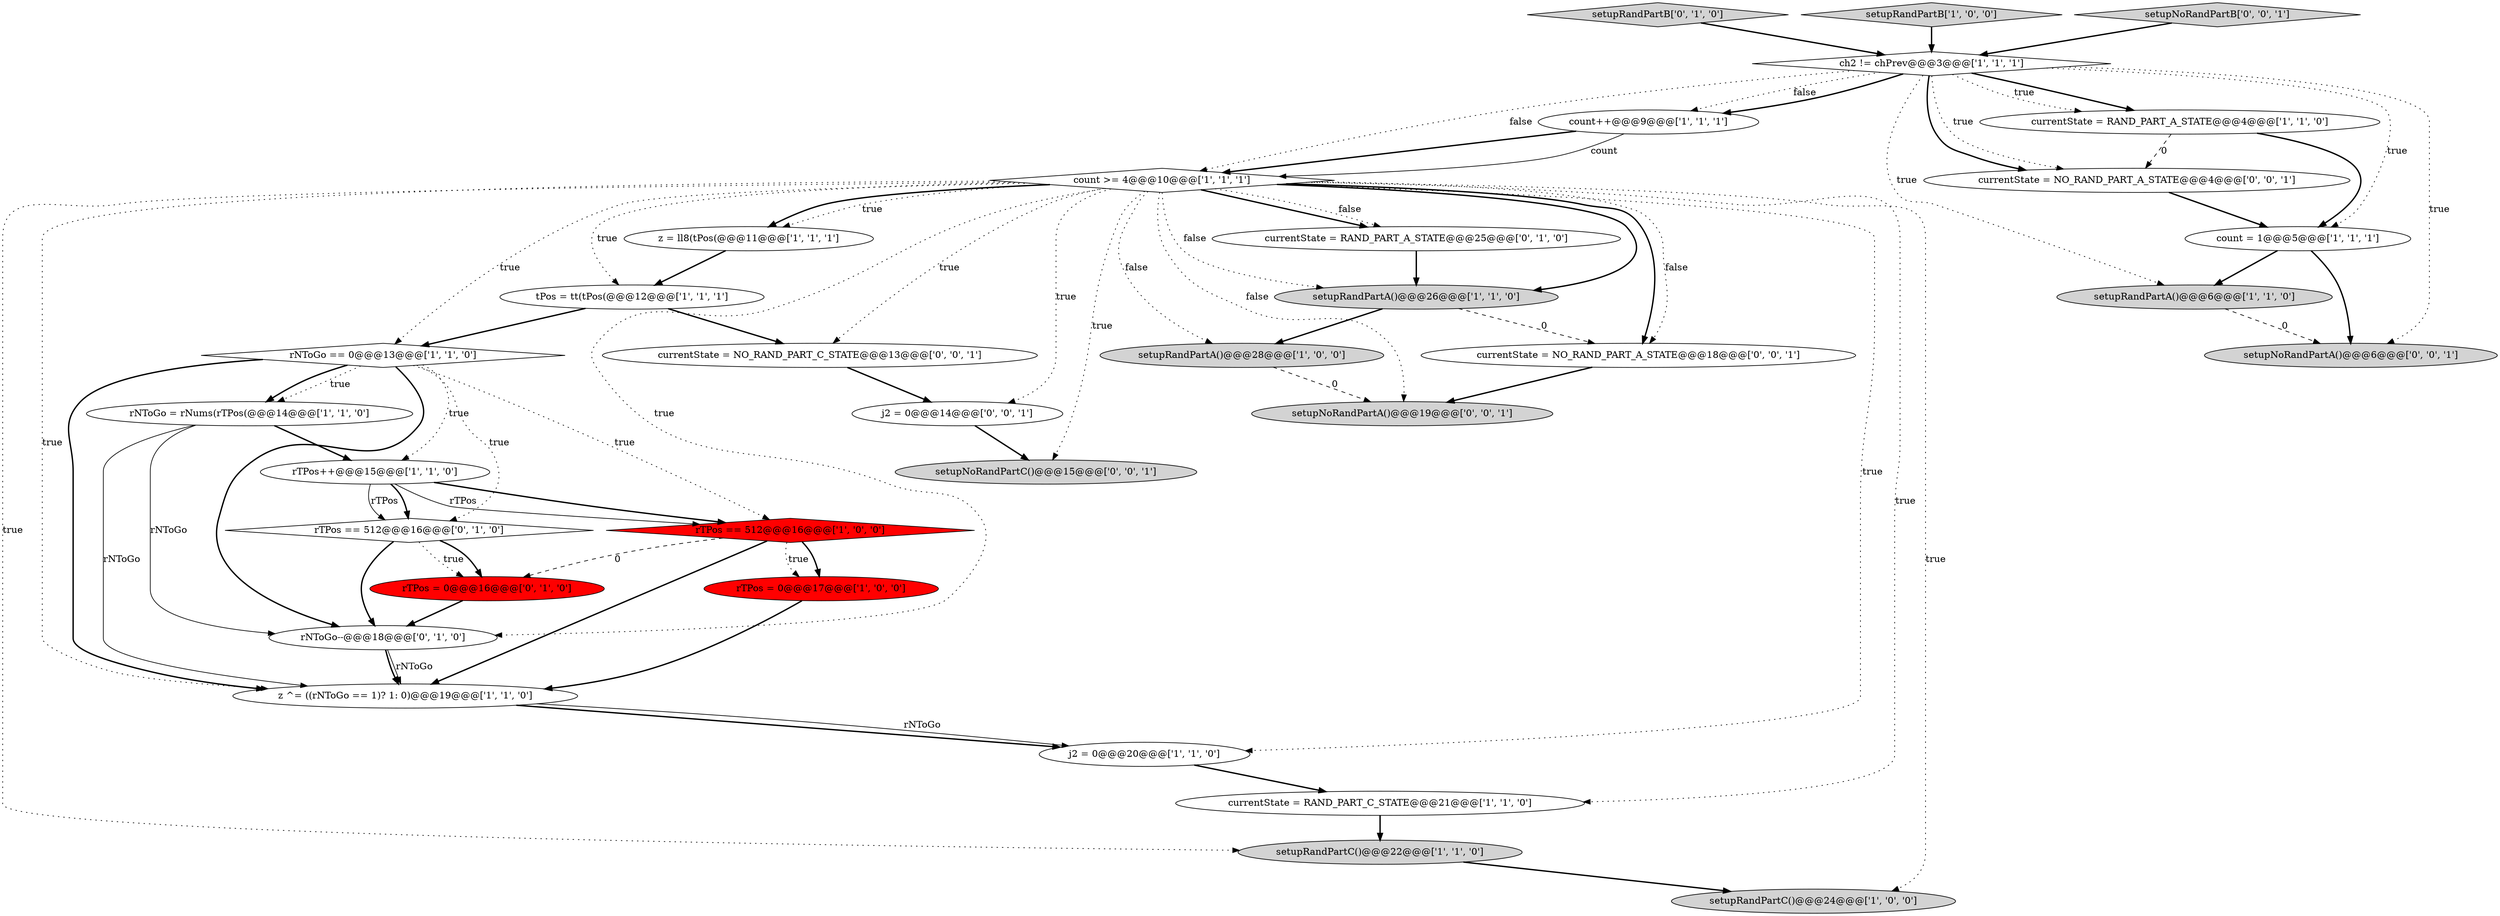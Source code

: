 digraph {
13 [style = filled, label = "setupRandPartA()@@@28@@@['1', '0', '0']", fillcolor = lightgray, shape = ellipse image = "AAA0AAABBB1BBB"];
11 [style = filled, label = "count = 1@@@5@@@['1', '1', '1']", fillcolor = white, shape = ellipse image = "AAA0AAABBB1BBB"];
15 [style = filled, label = "currentState = RAND_PART_C_STATE@@@21@@@['1', '1', '0']", fillcolor = white, shape = ellipse image = "AAA0AAABBB1BBB"];
31 [style = filled, label = "currentState = NO_RAND_PART_C_STATE@@@13@@@['0', '0', '1']", fillcolor = white, shape = ellipse image = "AAA0AAABBB3BBB"];
6 [style = filled, label = "rTPos++@@@15@@@['1', '1', '0']", fillcolor = white, shape = ellipse image = "AAA0AAABBB1BBB"];
8 [style = filled, label = "setupRandPartC()@@@24@@@['1', '0', '0']", fillcolor = lightgray, shape = ellipse image = "AAA0AAABBB1BBB"];
26 [style = filled, label = "setupNoRandPartA()@@@19@@@['0', '0', '1']", fillcolor = lightgray, shape = ellipse image = "AAA0AAABBB3BBB"];
21 [style = filled, label = "setupRandPartB['0', '1', '0']", fillcolor = lightgray, shape = diamond image = "AAA0AAABBB2BBB"];
5 [style = filled, label = "setupRandPartB['1', '0', '0']", fillcolor = lightgray, shape = diamond image = "AAA0AAABBB1BBB"];
19 [style = filled, label = "z = ll8(tPos(@@@11@@@['1', '1', '1']", fillcolor = white, shape = ellipse image = "AAA0AAABBB1BBB"];
0 [style = filled, label = "setupRandPartA()@@@6@@@['1', '1', '0']", fillcolor = lightgray, shape = ellipse image = "AAA0AAABBB1BBB"];
18 [style = filled, label = "rNToGo == 0@@@13@@@['1', '1', '0']", fillcolor = white, shape = diamond image = "AAA0AAABBB1BBB"];
3 [style = filled, label = "j2 = 0@@@20@@@['1', '1', '0']", fillcolor = white, shape = ellipse image = "AAA0AAABBB1BBB"];
1 [style = filled, label = "tPos = tt(tPos(@@@12@@@['1', '1', '1']", fillcolor = white, shape = ellipse image = "AAA0AAABBB1BBB"];
33 [style = filled, label = "currentState = NO_RAND_PART_A_STATE@@@18@@@['0', '0', '1']", fillcolor = white, shape = ellipse image = "AAA0AAABBB3BBB"];
27 [style = filled, label = "j2 = 0@@@14@@@['0', '0', '1']", fillcolor = white, shape = ellipse image = "AAA0AAABBB3BBB"];
14 [style = filled, label = "rTPos == 512@@@16@@@['1', '0', '0']", fillcolor = red, shape = diamond image = "AAA1AAABBB1BBB"];
10 [style = filled, label = "rNToGo = rNums(rTPos(@@@14@@@['1', '1', '0']", fillcolor = white, shape = ellipse image = "AAA0AAABBB1BBB"];
12 [style = filled, label = "setupRandPartC()@@@22@@@['1', '1', '0']", fillcolor = lightgray, shape = ellipse image = "AAA0AAABBB1BBB"];
7 [style = filled, label = "count++@@@9@@@['1', '1', '1']", fillcolor = white, shape = ellipse image = "AAA0AAABBB1BBB"];
20 [style = filled, label = "z ^= ((rNToGo == 1)? 1: 0)@@@19@@@['1', '1', '0']", fillcolor = white, shape = ellipse image = "AAA0AAABBB1BBB"];
22 [style = filled, label = "rTPos == 512@@@16@@@['0', '1', '0']", fillcolor = white, shape = diamond image = "AAA0AAABBB2BBB"];
9 [style = filled, label = "setupRandPartA()@@@26@@@['1', '1', '0']", fillcolor = lightgray, shape = ellipse image = "AAA0AAABBB1BBB"];
30 [style = filled, label = "setupNoRandPartB['0', '0', '1']", fillcolor = lightgray, shape = diamond image = "AAA0AAABBB3BBB"];
16 [style = filled, label = "rTPos = 0@@@17@@@['1', '0', '0']", fillcolor = red, shape = ellipse image = "AAA1AAABBB1BBB"];
25 [style = filled, label = "currentState = RAND_PART_A_STATE@@@25@@@['0', '1', '0']", fillcolor = white, shape = ellipse image = "AAA0AAABBB2BBB"];
17 [style = filled, label = "currentState = RAND_PART_A_STATE@@@4@@@['1', '1', '0']", fillcolor = white, shape = ellipse image = "AAA0AAABBB1BBB"];
29 [style = filled, label = "setupNoRandPartC()@@@15@@@['0', '0', '1']", fillcolor = lightgray, shape = ellipse image = "AAA0AAABBB3BBB"];
32 [style = filled, label = "currentState = NO_RAND_PART_A_STATE@@@4@@@['0', '0', '1']", fillcolor = white, shape = ellipse image = "AAA0AAABBB3BBB"];
2 [style = filled, label = "ch2 != chPrev@@@3@@@['1', '1', '1']", fillcolor = white, shape = diamond image = "AAA0AAABBB1BBB"];
23 [style = filled, label = "rNToGo--@@@18@@@['0', '1', '0']", fillcolor = white, shape = ellipse image = "AAA0AAABBB2BBB"];
4 [style = filled, label = "count >= 4@@@10@@@['1', '1', '1']", fillcolor = white, shape = diamond image = "AAA0AAABBB1BBB"];
28 [style = filled, label = "setupNoRandPartA()@@@6@@@['0', '0', '1']", fillcolor = lightgray, shape = ellipse image = "AAA0AAABBB3BBB"];
24 [style = filled, label = "rTPos = 0@@@16@@@['0', '1', '0']", fillcolor = red, shape = ellipse image = "AAA1AAABBB2BBB"];
2->17 [style = bold, label=""];
14->16 [style = bold, label=""];
4->9 [style = bold, label=""];
11->28 [style = bold, label=""];
14->24 [style = dashed, label="0"];
4->18 [style = dotted, label="true"];
23->20 [style = bold, label=""];
2->0 [style = dotted, label="true"];
18->23 [style = bold, label=""];
4->25 [style = bold, label=""];
4->1 [style = dotted, label="true"];
6->22 [style = bold, label=""];
7->4 [style = solid, label="count"];
4->23 [style = dotted, label="true"];
2->17 [style = dotted, label="true"];
25->9 [style = bold, label=""];
23->20 [style = solid, label="rNToGo"];
4->19 [style = bold, label=""];
4->20 [style = dotted, label="true"];
4->8 [style = dotted, label="true"];
1->18 [style = bold, label=""];
17->32 [style = dashed, label="0"];
3->15 [style = bold, label=""];
20->3 [style = bold, label=""];
4->15 [style = dotted, label="true"];
22->24 [style = dotted, label="true"];
7->4 [style = bold, label=""];
4->33 [style = bold, label=""];
0->28 [style = dashed, label="0"];
24->23 [style = bold, label=""];
4->13 [style = dotted, label="false"];
2->28 [style = dotted, label="true"];
10->6 [style = bold, label=""];
18->14 [style = dotted, label="true"];
22->23 [style = bold, label=""];
6->14 [style = solid, label="rTPos"];
13->26 [style = dashed, label="0"];
6->22 [style = solid, label="rTPos"];
33->26 [style = bold, label=""];
21->2 [style = bold, label=""];
18->6 [style = dotted, label="true"];
2->7 [style = dotted, label="false"];
2->11 [style = dotted, label="true"];
18->10 [style = dotted, label="true"];
14->16 [style = dotted, label="true"];
2->32 [style = dotted, label="true"];
4->29 [style = dotted, label="true"];
4->9 [style = dotted, label="false"];
19->1 [style = bold, label=""];
18->20 [style = bold, label=""];
6->14 [style = bold, label=""];
11->0 [style = bold, label=""];
5->2 [style = bold, label=""];
4->3 [style = dotted, label="true"];
20->3 [style = solid, label="rNToGo"];
9->33 [style = dashed, label="0"];
10->20 [style = solid, label="rNToGo"];
18->10 [style = bold, label=""];
31->27 [style = bold, label=""];
4->31 [style = dotted, label="true"];
12->8 [style = bold, label=""];
4->27 [style = dotted, label="true"];
10->23 [style = solid, label="rNToGo"];
4->33 [style = dotted, label="false"];
15->12 [style = bold, label=""];
2->4 [style = dotted, label="false"];
4->25 [style = dotted, label="false"];
4->26 [style = dotted, label="false"];
2->7 [style = bold, label=""];
22->24 [style = bold, label=""];
2->32 [style = bold, label=""];
1->31 [style = bold, label=""];
4->12 [style = dotted, label="true"];
27->29 [style = bold, label=""];
16->20 [style = bold, label=""];
32->11 [style = bold, label=""];
30->2 [style = bold, label=""];
14->20 [style = bold, label=""];
4->19 [style = dotted, label="true"];
9->13 [style = bold, label=""];
17->11 [style = bold, label=""];
18->22 [style = dotted, label="true"];
}
